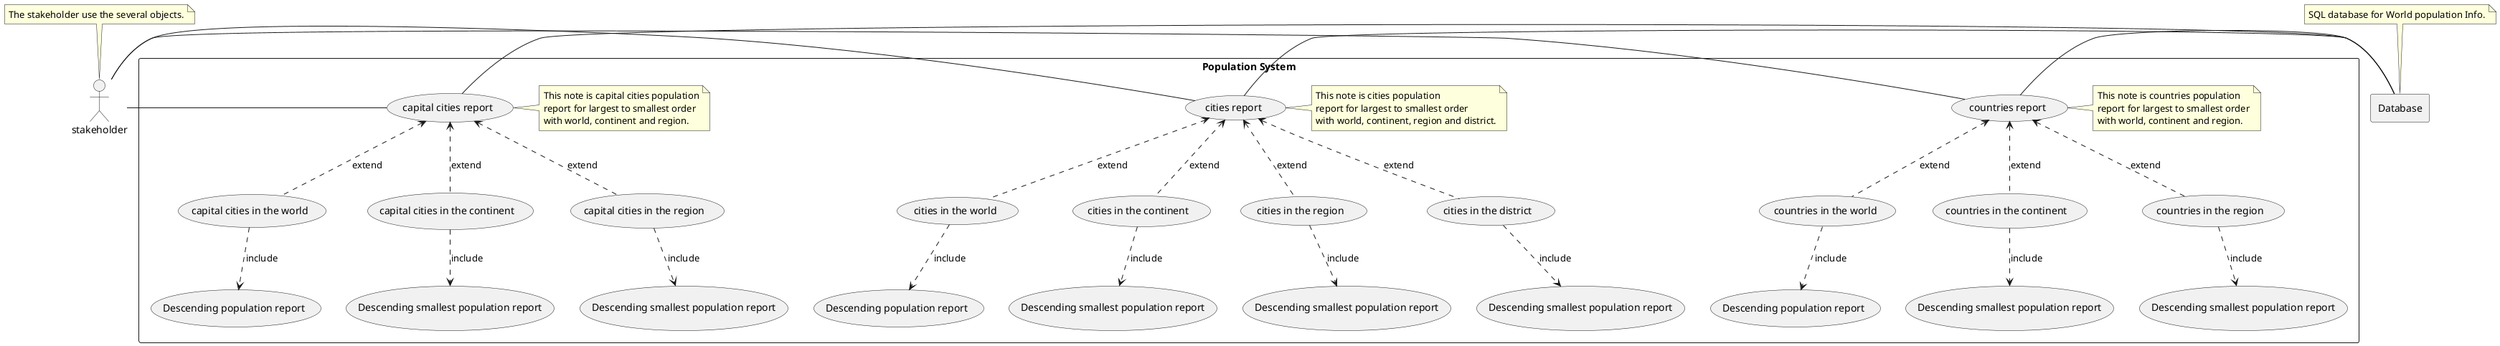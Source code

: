 
@startuml

rectangle Database
actor User as "stakeholder"

rectangle "Population System"{
/'Define for the countries'/
(countries report) as (country)
(countries in the world) as (world1)
(countries in the continent ) as (continent1)
(countries in the region ) as (region1)
(Descending population report) as (countries in world)
(Descending smallest population report) as (countries in continent)
(Descending smallest population report) as (countries in region)
/'Connect link for largest to smallest country population.'/
(country) <.. (world1) : extend
(country) <.. (continent1) : extend
(country) <.. (region1) : extend
User - (country)
(country) - Database
(world1) ..> (countries in world) : include
(continent1) ..> (countries in continent): include
(region1) ..> (countries in region): include
/'Note'/
note right of country
This note is countries population
report for largest to smallest order
with world, continent and region.
end note

/'Define for All the cities'/
(cities report) as (city)
(cities in the world) as (world2)
(cities in the continent ) as (continent2)
(cities in the region ) as (region2)
(cities in the district ) as (district)
(Descending population report) as (cities in world)
(Descending smallest population report) as (cities in continent)
(Descending smallest population report) as (cities in region)
(Descending smallest population report) as (cities in district)
/'Connect link for largest to smallest city population.'/
(city) <.. (world2) : extend
(city) <.. (continent2) : extend
(city) <.. (region2) : extend
(city) <.. (district) : extend
User - (city)
(city) - Database
(world2) ..> (cities in world) : include
(continent2) ..> (cities in continent): include
(region2) ..> (cities in region): include
(district) ..> (cities in district): include
/'Note'/
note right of city
This note is cities population
report for largest to smallest order
with world, continent, region and district.
end note

/'Define for All the capital cities'/
(capital cities report) as (capital)
(capital cities in the world) as (world3)
(capital cities in the continent ) as (continent3)
(capital cities in the region ) as (region3)
(Descending population report) as (capital cities in world)
(Descending smallest population report) as (capital cities in continent)
(Descending smallest population report) as (capital cities in region)
/'Connect link for largest to smallest capital city population.'/
(capital) <.. (world3) : extend
(capital) <.. (continent3) : extend
(capital) <.. (region3) : extend
User - (capital)
(capital) - Database
(world3) ..> (capital cities in world) : include
(continent3) ..> (capital cities in continent): include
(region3) ..> (capital cities in region): include
/'Note'/
note right of capital
This note is capital cities population
report for largest to smallest order
with world, continent and region.
end note
}
note top of Database : SQL database for World population Info.
note top of User : The stakeholder use the several objects.

@enduml